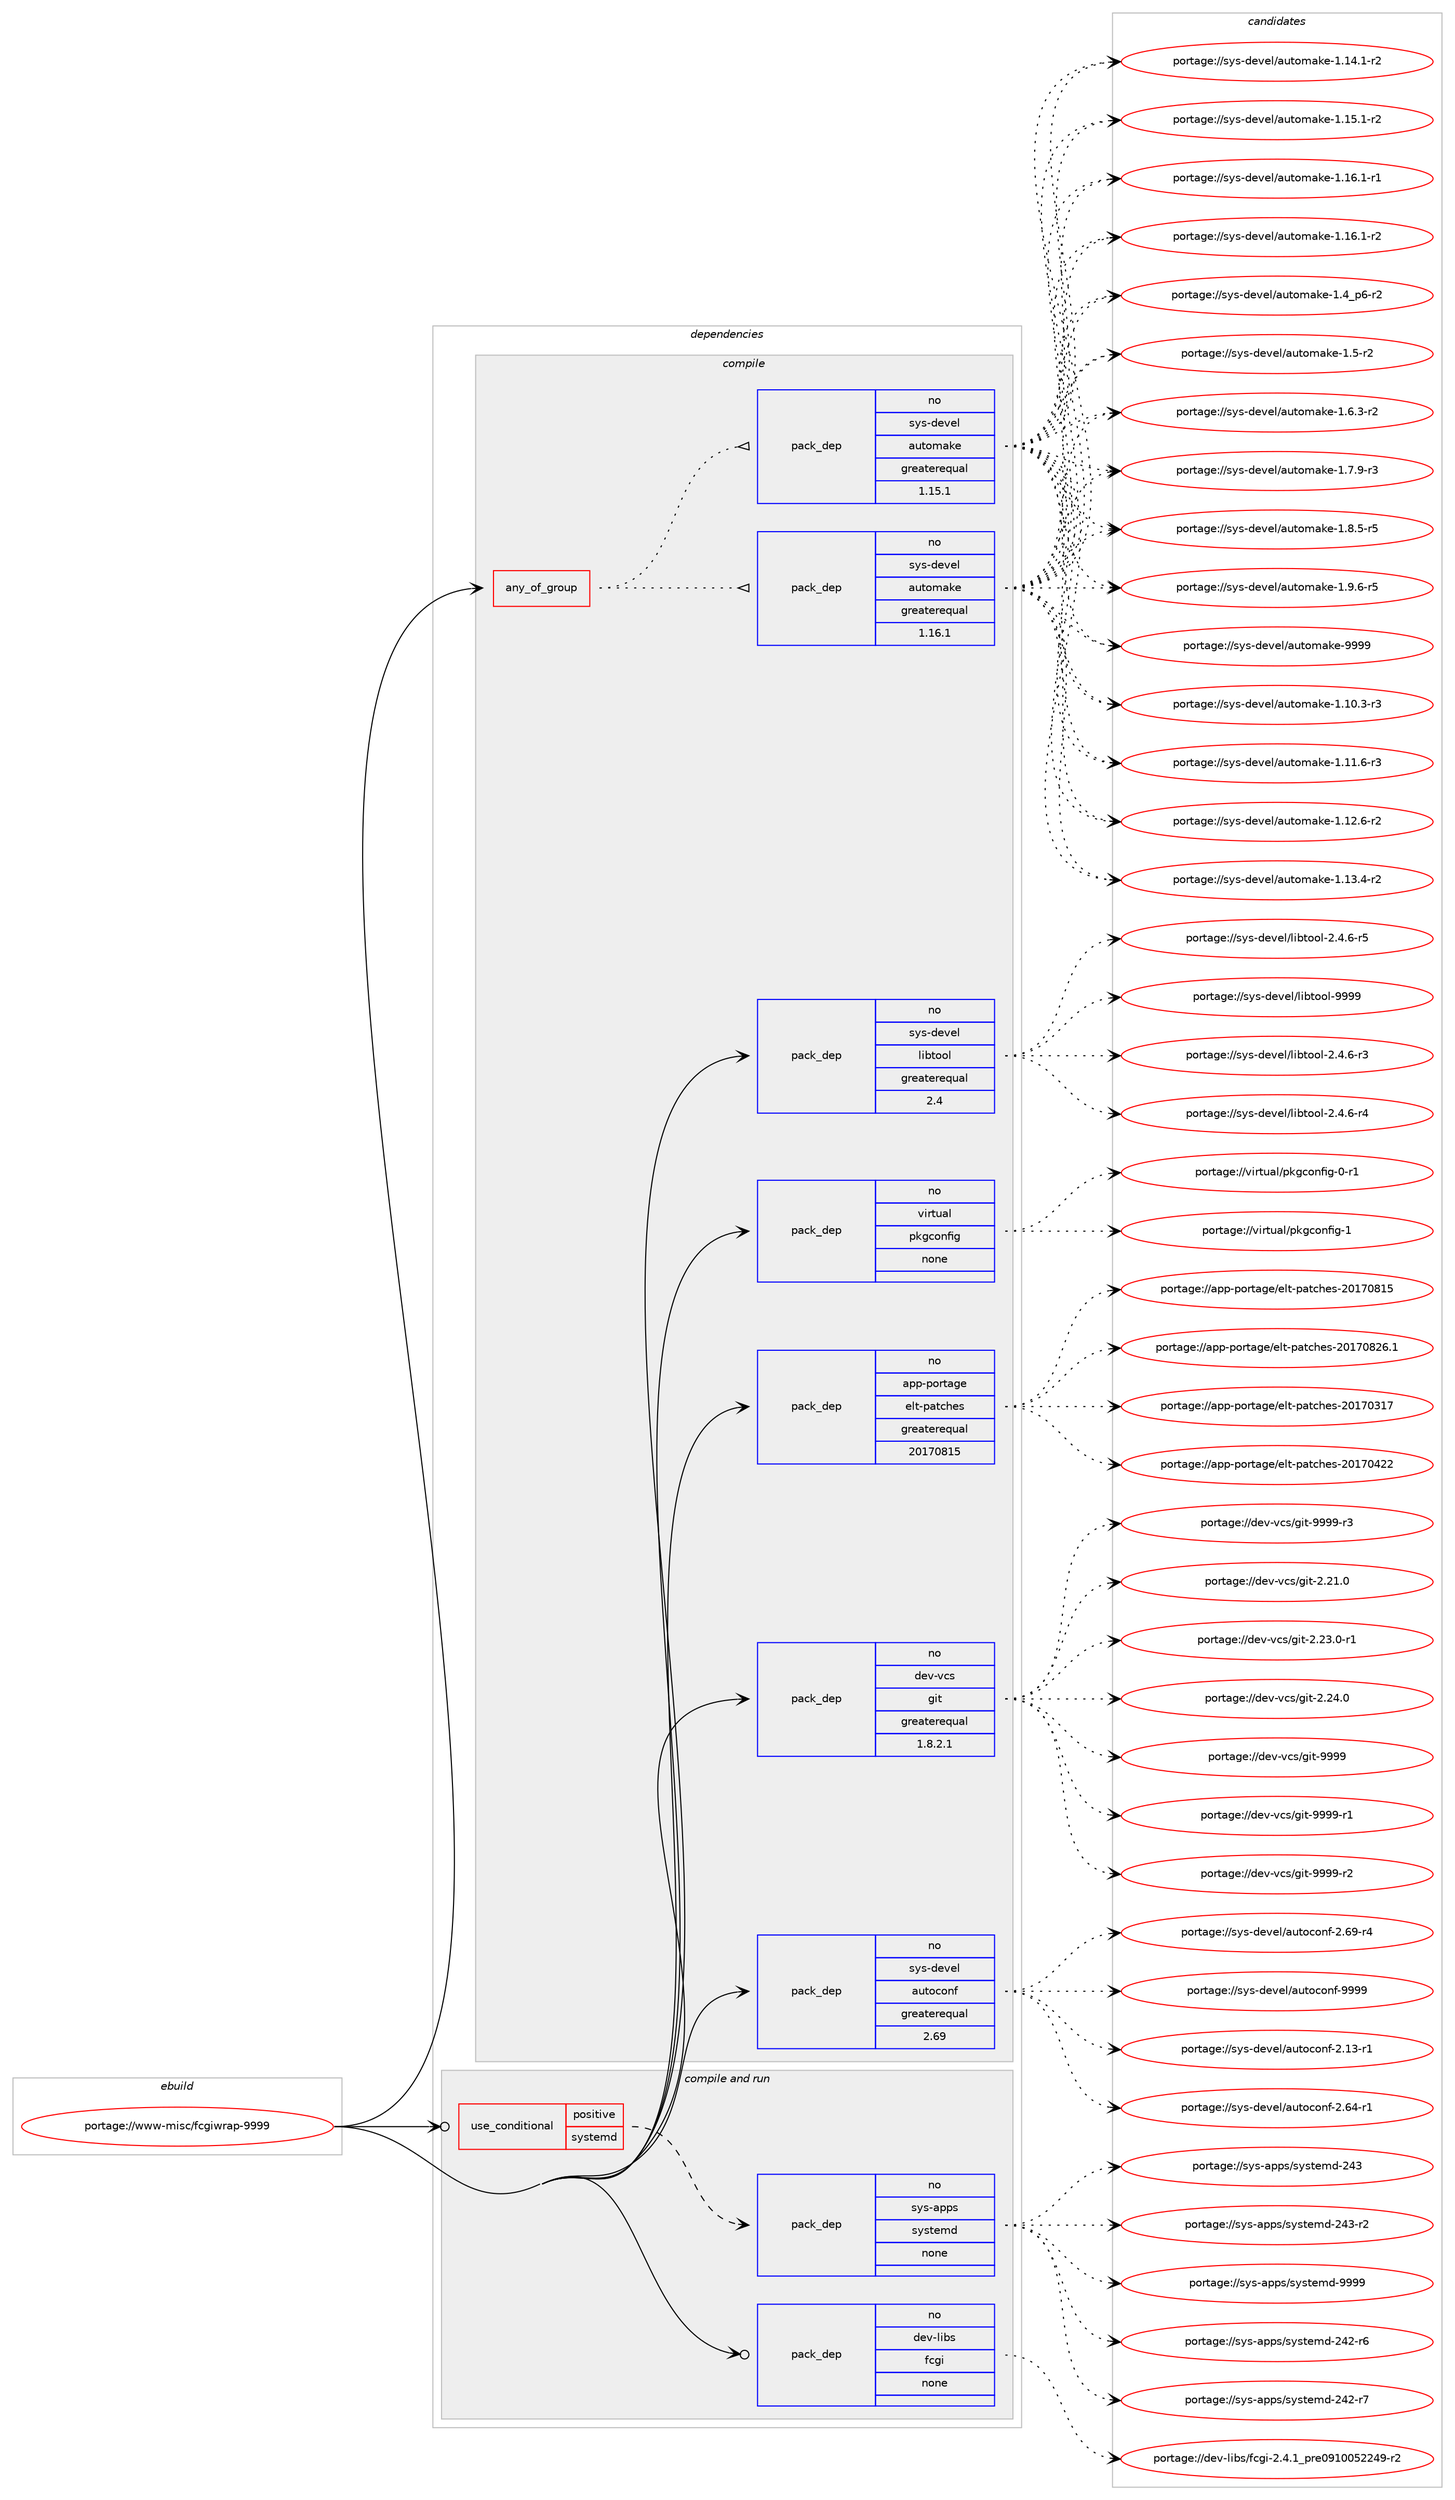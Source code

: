 digraph prolog {

# *************
# Graph options
# *************

newrank=true;
concentrate=true;
compound=true;
graph [rankdir=LR,fontname=Helvetica,fontsize=10,ranksep=1.5];#, ranksep=2.5, nodesep=0.2];
edge  [arrowhead=vee];
node  [fontname=Helvetica,fontsize=10];

# **********
# The ebuild
# **********

subgraph cluster_leftcol {
color=gray;
rank=same;
label=<<i>ebuild</i>>;
id [label="portage://www-misc/fcgiwrap-9999", color=red, width=4, href="../www-misc/fcgiwrap-9999.svg"];
}

# ****************
# The dependencies
# ****************

subgraph cluster_midcol {
color=gray;
label=<<i>dependencies</i>>;
subgraph cluster_compile {
fillcolor="#eeeeee";
style=filled;
label=<<i>compile</i>>;
subgraph any7583 {
dependency442618 [label=<<TABLE BORDER="0" CELLBORDER="1" CELLSPACING="0" CELLPADDING="4"><TR><TD CELLPADDING="10">any_of_group</TD></TR></TABLE>>, shape=none, color=red];subgraph pack328316 {
dependency442619 [label=<<TABLE BORDER="0" CELLBORDER="1" CELLSPACING="0" CELLPADDING="4" WIDTH="220"><TR><TD ROWSPAN="6" CELLPADDING="30">pack_dep</TD></TR><TR><TD WIDTH="110">no</TD></TR><TR><TD>sys-devel</TD></TR><TR><TD>automake</TD></TR><TR><TD>greaterequal</TD></TR><TR><TD>1.16.1</TD></TR></TABLE>>, shape=none, color=blue];
}
dependency442618:e -> dependency442619:w [weight=20,style="dotted",arrowhead="oinv"];
subgraph pack328317 {
dependency442620 [label=<<TABLE BORDER="0" CELLBORDER="1" CELLSPACING="0" CELLPADDING="4" WIDTH="220"><TR><TD ROWSPAN="6" CELLPADDING="30">pack_dep</TD></TR><TR><TD WIDTH="110">no</TD></TR><TR><TD>sys-devel</TD></TR><TR><TD>automake</TD></TR><TR><TD>greaterequal</TD></TR><TR><TD>1.15.1</TD></TR></TABLE>>, shape=none, color=blue];
}
dependency442618:e -> dependency442620:w [weight=20,style="dotted",arrowhead="oinv"];
}
id:e -> dependency442618:w [weight=20,style="solid",arrowhead="vee"];
subgraph pack328318 {
dependency442621 [label=<<TABLE BORDER="0" CELLBORDER="1" CELLSPACING="0" CELLPADDING="4" WIDTH="220"><TR><TD ROWSPAN="6" CELLPADDING="30">pack_dep</TD></TR><TR><TD WIDTH="110">no</TD></TR><TR><TD>app-portage</TD></TR><TR><TD>elt-patches</TD></TR><TR><TD>greaterequal</TD></TR><TR><TD>20170815</TD></TR></TABLE>>, shape=none, color=blue];
}
id:e -> dependency442621:w [weight=20,style="solid",arrowhead="vee"];
subgraph pack328319 {
dependency442622 [label=<<TABLE BORDER="0" CELLBORDER="1" CELLSPACING="0" CELLPADDING="4" WIDTH="220"><TR><TD ROWSPAN="6" CELLPADDING="30">pack_dep</TD></TR><TR><TD WIDTH="110">no</TD></TR><TR><TD>dev-vcs</TD></TR><TR><TD>git</TD></TR><TR><TD>greaterequal</TD></TR><TR><TD>1.8.2.1</TD></TR></TABLE>>, shape=none, color=blue];
}
id:e -> dependency442622:w [weight=20,style="solid",arrowhead="vee"];
subgraph pack328320 {
dependency442623 [label=<<TABLE BORDER="0" CELLBORDER="1" CELLSPACING="0" CELLPADDING="4" WIDTH="220"><TR><TD ROWSPAN="6" CELLPADDING="30">pack_dep</TD></TR><TR><TD WIDTH="110">no</TD></TR><TR><TD>sys-devel</TD></TR><TR><TD>autoconf</TD></TR><TR><TD>greaterequal</TD></TR><TR><TD>2.69</TD></TR></TABLE>>, shape=none, color=blue];
}
id:e -> dependency442623:w [weight=20,style="solid",arrowhead="vee"];
subgraph pack328321 {
dependency442624 [label=<<TABLE BORDER="0" CELLBORDER="1" CELLSPACING="0" CELLPADDING="4" WIDTH="220"><TR><TD ROWSPAN="6" CELLPADDING="30">pack_dep</TD></TR><TR><TD WIDTH="110">no</TD></TR><TR><TD>sys-devel</TD></TR><TR><TD>libtool</TD></TR><TR><TD>greaterequal</TD></TR><TR><TD>2.4</TD></TR></TABLE>>, shape=none, color=blue];
}
id:e -> dependency442624:w [weight=20,style="solid",arrowhead="vee"];
subgraph pack328322 {
dependency442625 [label=<<TABLE BORDER="0" CELLBORDER="1" CELLSPACING="0" CELLPADDING="4" WIDTH="220"><TR><TD ROWSPAN="6" CELLPADDING="30">pack_dep</TD></TR><TR><TD WIDTH="110">no</TD></TR><TR><TD>virtual</TD></TR><TR><TD>pkgconfig</TD></TR><TR><TD>none</TD></TR><TR><TD></TD></TR></TABLE>>, shape=none, color=blue];
}
id:e -> dependency442625:w [weight=20,style="solid",arrowhead="vee"];
}
subgraph cluster_compileandrun {
fillcolor="#eeeeee";
style=filled;
label=<<i>compile and run</i>>;
subgraph cond106442 {
dependency442626 [label=<<TABLE BORDER="0" CELLBORDER="1" CELLSPACING="0" CELLPADDING="4"><TR><TD ROWSPAN="3" CELLPADDING="10">use_conditional</TD></TR><TR><TD>positive</TD></TR><TR><TD>systemd</TD></TR></TABLE>>, shape=none, color=red];
subgraph pack328323 {
dependency442627 [label=<<TABLE BORDER="0" CELLBORDER="1" CELLSPACING="0" CELLPADDING="4" WIDTH="220"><TR><TD ROWSPAN="6" CELLPADDING="30">pack_dep</TD></TR><TR><TD WIDTH="110">no</TD></TR><TR><TD>sys-apps</TD></TR><TR><TD>systemd</TD></TR><TR><TD>none</TD></TR><TR><TD></TD></TR></TABLE>>, shape=none, color=blue];
}
dependency442626:e -> dependency442627:w [weight=20,style="dashed",arrowhead="vee"];
}
id:e -> dependency442626:w [weight=20,style="solid",arrowhead="odotvee"];
subgraph pack328324 {
dependency442628 [label=<<TABLE BORDER="0" CELLBORDER="1" CELLSPACING="0" CELLPADDING="4" WIDTH="220"><TR><TD ROWSPAN="6" CELLPADDING="30">pack_dep</TD></TR><TR><TD WIDTH="110">no</TD></TR><TR><TD>dev-libs</TD></TR><TR><TD>fcgi</TD></TR><TR><TD>none</TD></TR><TR><TD></TD></TR></TABLE>>, shape=none, color=blue];
}
id:e -> dependency442628:w [weight=20,style="solid",arrowhead="odotvee"];
}
subgraph cluster_run {
fillcolor="#eeeeee";
style=filled;
label=<<i>run</i>>;
}
}

# **************
# The candidates
# **************

subgraph cluster_choices {
rank=same;
color=gray;
label=<<i>candidates</i>>;

subgraph choice328316 {
color=black;
nodesep=1;
choiceportage11512111545100101118101108479711711611110997107101454946494846514511451 [label="portage://sys-devel/automake-1.10.3-r3", color=red, width=4,href="../sys-devel/automake-1.10.3-r3.svg"];
choiceportage11512111545100101118101108479711711611110997107101454946494946544511451 [label="portage://sys-devel/automake-1.11.6-r3", color=red, width=4,href="../sys-devel/automake-1.11.6-r3.svg"];
choiceportage11512111545100101118101108479711711611110997107101454946495046544511450 [label="portage://sys-devel/automake-1.12.6-r2", color=red, width=4,href="../sys-devel/automake-1.12.6-r2.svg"];
choiceportage11512111545100101118101108479711711611110997107101454946495146524511450 [label="portage://sys-devel/automake-1.13.4-r2", color=red, width=4,href="../sys-devel/automake-1.13.4-r2.svg"];
choiceportage11512111545100101118101108479711711611110997107101454946495246494511450 [label="portage://sys-devel/automake-1.14.1-r2", color=red, width=4,href="../sys-devel/automake-1.14.1-r2.svg"];
choiceportage11512111545100101118101108479711711611110997107101454946495346494511450 [label="portage://sys-devel/automake-1.15.1-r2", color=red, width=4,href="../sys-devel/automake-1.15.1-r2.svg"];
choiceportage11512111545100101118101108479711711611110997107101454946495446494511449 [label="portage://sys-devel/automake-1.16.1-r1", color=red, width=4,href="../sys-devel/automake-1.16.1-r1.svg"];
choiceportage11512111545100101118101108479711711611110997107101454946495446494511450 [label="portage://sys-devel/automake-1.16.1-r2", color=red, width=4,href="../sys-devel/automake-1.16.1-r2.svg"];
choiceportage115121115451001011181011084797117116111109971071014549465295112544511450 [label="portage://sys-devel/automake-1.4_p6-r2", color=red, width=4,href="../sys-devel/automake-1.4_p6-r2.svg"];
choiceportage11512111545100101118101108479711711611110997107101454946534511450 [label="portage://sys-devel/automake-1.5-r2", color=red, width=4,href="../sys-devel/automake-1.5-r2.svg"];
choiceportage115121115451001011181011084797117116111109971071014549465446514511450 [label="portage://sys-devel/automake-1.6.3-r2", color=red, width=4,href="../sys-devel/automake-1.6.3-r2.svg"];
choiceportage115121115451001011181011084797117116111109971071014549465546574511451 [label="portage://sys-devel/automake-1.7.9-r3", color=red, width=4,href="../sys-devel/automake-1.7.9-r3.svg"];
choiceportage115121115451001011181011084797117116111109971071014549465646534511453 [label="portage://sys-devel/automake-1.8.5-r5", color=red, width=4,href="../sys-devel/automake-1.8.5-r5.svg"];
choiceportage115121115451001011181011084797117116111109971071014549465746544511453 [label="portage://sys-devel/automake-1.9.6-r5", color=red, width=4,href="../sys-devel/automake-1.9.6-r5.svg"];
choiceportage115121115451001011181011084797117116111109971071014557575757 [label="portage://sys-devel/automake-9999", color=red, width=4,href="../sys-devel/automake-9999.svg"];
dependency442619:e -> choiceportage11512111545100101118101108479711711611110997107101454946494846514511451:w [style=dotted,weight="100"];
dependency442619:e -> choiceportage11512111545100101118101108479711711611110997107101454946494946544511451:w [style=dotted,weight="100"];
dependency442619:e -> choiceportage11512111545100101118101108479711711611110997107101454946495046544511450:w [style=dotted,weight="100"];
dependency442619:e -> choiceportage11512111545100101118101108479711711611110997107101454946495146524511450:w [style=dotted,weight="100"];
dependency442619:e -> choiceportage11512111545100101118101108479711711611110997107101454946495246494511450:w [style=dotted,weight="100"];
dependency442619:e -> choiceportage11512111545100101118101108479711711611110997107101454946495346494511450:w [style=dotted,weight="100"];
dependency442619:e -> choiceportage11512111545100101118101108479711711611110997107101454946495446494511449:w [style=dotted,weight="100"];
dependency442619:e -> choiceportage11512111545100101118101108479711711611110997107101454946495446494511450:w [style=dotted,weight="100"];
dependency442619:e -> choiceportage115121115451001011181011084797117116111109971071014549465295112544511450:w [style=dotted,weight="100"];
dependency442619:e -> choiceportage11512111545100101118101108479711711611110997107101454946534511450:w [style=dotted,weight="100"];
dependency442619:e -> choiceportage115121115451001011181011084797117116111109971071014549465446514511450:w [style=dotted,weight="100"];
dependency442619:e -> choiceportage115121115451001011181011084797117116111109971071014549465546574511451:w [style=dotted,weight="100"];
dependency442619:e -> choiceportage115121115451001011181011084797117116111109971071014549465646534511453:w [style=dotted,weight="100"];
dependency442619:e -> choiceportage115121115451001011181011084797117116111109971071014549465746544511453:w [style=dotted,weight="100"];
dependency442619:e -> choiceportage115121115451001011181011084797117116111109971071014557575757:w [style=dotted,weight="100"];
}
subgraph choice328317 {
color=black;
nodesep=1;
choiceportage11512111545100101118101108479711711611110997107101454946494846514511451 [label="portage://sys-devel/automake-1.10.3-r3", color=red, width=4,href="../sys-devel/automake-1.10.3-r3.svg"];
choiceportage11512111545100101118101108479711711611110997107101454946494946544511451 [label="portage://sys-devel/automake-1.11.6-r3", color=red, width=4,href="../sys-devel/automake-1.11.6-r3.svg"];
choiceportage11512111545100101118101108479711711611110997107101454946495046544511450 [label="portage://sys-devel/automake-1.12.6-r2", color=red, width=4,href="../sys-devel/automake-1.12.6-r2.svg"];
choiceportage11512111545100101118101108479711711611110997107101454946495146524511450 [label="portage://sys-devel/automake-1.13.4-r2", color=red, width=4,href="../sys-devel/automake-1.13.4-r2.svg"];
choiceportage11512111545100101118101108479711711611110997107101454946495246494511450 [label="portage://sys-devel/automake-1.14.1-r2", color=red, width=4,href="../sys-devel/automake-1.14.1-r2.svg"];
choiceportage11512111545100101118101108479711711611110997107101454946495346494511450 [label="portage://sys-devel/automake-1.15.1-r2", color=red, width=4,href="../sys-devel/automake-1.15.1-r2.svg"];
choiceportage11512111545100101118101108479711711611110997107101454946495446494511449 [label="portage://sys-devel/automake-1.16.1-r1", color=red, width=4,href="../sys-devel/automake-1.16.1-r1.svg"];
choiceportage11512111545100101118101108479711711611110997107101454946495446494511450 [label="portage://sys-devel/automake-1.16.1-r2", color=red, width=4,href="../sys-devel/automake-1.16.1-r2.svg"];
choiceportage115121115451001011181011084797117116111109971071014549465295112544511450 [label="portage://sys-devel/automake-1.4_p6-r2", color=red, width=4,href="../sys-devel/automake-1.4_p6-r2.svg"];
choiceportage11512111545100101118101108479711711611110997107101454946534511450 [label="portage://sys-devel/automake-1.5-r2", color=red, width=4,href="../sys-devel/automake-1.5-r2.svg"];
choiceportage115121115451001011181011084797117116111109971071014549465446514511450 [label="portage://sys-devel/automake-1.6.3-r2", color=red, width=4,href="../sys-devel/automake-1.6.3-r2.svg"];
choiceportage115121115451001011181011084797117116111109971071014549465546574511451 [label="portage://sys-devel/automake-1.7.9-r3", color=red, width=4,href="../sys-devel/automake-1.7.9-r3.svg"];
choiceportage115121115451001011181011084797117116111109971071014549465646534511453 [label="portage://sys-devel/automake-1.8.5-r5", color=red, width=4,href="../sys-devel/automake-1.8.5-r5.svg"];
choiceportage115121115451001011181011084797117116111109971071014549465746544511453 [label="portage://sys-devel/automake-1.9.6-r5", color=red, width=4,href="../sys-devel/automake-1.9.6-r5.svg"];
choiceportage115121115451001011181011084797117116111109971071014557575757 [label="portage://sys-devel/automake-9999", color=red, width=4,href="../sys-devel/automake-9999.svg"];
dependency442620:e -> choiceportage11512111545100101118101108479711711611110997107101454946494846514511451:w [style=dotted,weight="100"];
dependency442620:e -> choiceportage11512111545100101118101108479711711611110997107101454946494946544511451:w [style=dotted,weight="100"];
dependency442620:e -> choiceportage11512111545100101118101108479711711611110997107101454946495046544511450:w [style=dotted,weight="100"];
dependency442620:e -> choiceportage11512111545100101118101108479711711611110997107101454946495146524511450:w [style=dotted,weight="100"];
dependency442620:e -> choiceportage11512111545100101118101108479711711611110997107101454946495246494511450:w [style=dotted,weight="100"];
dependency442620:e -> choiceportage11512111545100101118101108479711711611110997107101454946495346494511450:w [style=dotted,weight="100"];
dependency442620:e -> choiceportage11512111545100101118101108479711711611110997107101454946495446494511449:w [style=dotted,weight="100"];
dependency442620:e -> choiceportage11512111545100101118101108479711711611110997107101454946495446494511450:w [style=dotted,weight="100"];
dependency442620:e -> choiceportage115121115451001011181011084797117116111109971071014549465295112544511450:w [style=dotted,weight="100"];
dependency442620:e -> choiceportage11512111545100101118101108479711711611110997107101454946534511450:w [style=dotted,weight="100"];
dependency442620:e -> choiceportage115121115451001011181011084797117116111109971071014549465446514511450:w [style=dotted,weight="100"];
dependency442620:e -> choiceportage115121115451001011181011084797117116111109971071014549465546574511451:w [style=dotted,weight="100"];
dependency442620:e -> choiceportage115121115451001011181011084797117116111109971071014549465646534511453:w [style=dotted,weight="100"];
dependency442620:e -> choiceportage115121115451001011181011084797117116111109971071014549465746544511453:w [style=dotted,weight="100"];
dependency442620:e -> choiceportage115121115451001011181011084797117116111109971071014557575757:w [style=dotted,weight="100"];
}
subgraph choice328318 {
color=black;
nodesep=1;
choiceportage97112112451121111141169710310147101108116451129711699104101115455048495548514955 [label="portage://app-portage/elt-patches-20170317", color=red, width=4,href="../app-portage/elt-patches-20170317.svg"];
choiceportage97112112451121111141169710310147101108116451129711699104101115455048495548525050 [label="portage://app-portage/elt-patches-20170422", color=red, width=4,href="../app-portage/elt-patches-20170422.svg"];
choiceportage97112112451121111141169710310147101108116451129711699104101115455048495548564953 [label="portage://app-portage/elt-patches-20170815", color=red, width=4,href="../app-portage/elt-patches-20170815.svg"];
choiceportage971121124511211111411697103101471011081164511297116991041011154550484955485650544649 [label="portage://app-portage/elt-patches-20170826.1", color=red, width=4,href="../app-portage/elt-patches-20170826.1.svg"];
dependency442621:e -> choiceportage97112112451121111141169710310147101108116451129711699104101115455048495548514955:w [style=dotted,weight="100"];
dependency442621:e -> choiceportage97112112451121111141169710310147101108116451129711699104101115455048495548525050:w [style=dotted,weight="100"];
dependency442621:e -> choiceportage97112112451121111141169710310147101108116451129711699104101115455048495548564953:w [style=dotted,weight="100"];
dependency442621:e -> choiceportage971121124511211111411697103101471011081164511297116991041011154550484955485650544649:w [style=dotted,weight="100"];
}
subgraph choice328319 {
color=black;
nodesep=1;
choiceportage10010111845118991154710310511645504650494648 [label="portage://dev-vcs/git-2.21.0", color=red, width=4,href="../dev-vcs/git-2.21.0.svg"];
choiceportage100101118451189911547103105116455046505146484511449 [label="portage://dev-vcs/git-2.23.0-r1", color=red, width=4,href="../dev-vcs/git-2.23.0-r1.svg"];
choiceportage10010111845118991154710310511645504650524648 [label="portage://dev-vcs/git-2.24.0", color=red, width=4,href="../dev-vcs/git-2.24.0.svg"];
choiceportage1001011184511899115471031051164557575757 [label="portage://dev-vcs/git-9999", color=red, width=4,href="../dev-vcs/git-9999.svg"];
choiceportage10010111845118991154710310511645575757574511449 [label="portage://dev-vcs/git-9999-r1", color=red, width=4,href="../dev-vcs/git-9999-r1.svg"];
choiceportage10010111845118991154710310511645575757574511450 [label="portage://dev-vcs/git-9999-r2", color=red, width=4,href="../dev-vcs/git-9999-r2.svg"];
choiceportage10010111845118991154710310511645575757574511451 [label="portage://dev-vcs/git-9999-r3", color=red, width=4,href="../dev-vcs/git-9999-r3.svg"];
dependency442622:e -> choiceportage10010111845118991154710310511645504650494648:w [style=dotted,weight="100"];
dependency442622:e -> choiceportage100101118451189911547103105116455046505146484511449:w [style=dotted,weight="100"];
dependency442622:e -> choiceportage10010111845118991154710310511645504650524648:w [style=dotted,weight="100"];
dependency442622:e -> choiceportage1001011184511899115471031051164557575757:w [style=dotted,weight="100"];
dependency442622:e -> choiceportage10010111845118991154710310511645575757574511449:w [style=dotted,weight="100"];
dependency442622:e -> choiceportage10010111845118991154710310511645575757574511450:w [style=dotted,weight="100"];
dependency442622:e -> choiceportage10010111845118991154710310511645575757574511451:w [style=dotted,weight="100"];
}
subgraph choice328320 {
color=black;
nodesep=1;
choiceportage1151211154510010111810110847971171161119911111010245504649514511449 [label="portage://sys-devel/autoconf-2.13-r1", color=red, width=4,href="../sys-devel/autoconf-2.13-r1.svg"];
choiceportage1151211154510010111810110847971171161119911111010245504654524511449 [label="portage://sys-devel/autoconf-2.64-r1", color=red, width=4,href="../sys-devel/autoconf-2.64-r1.svg"];
choiceportage1151211154510010111810110847971171161119911111010245504654574511452 [label="portage://sys-devel/autoconf-2.69-r4", color=red, width=4,href="../sys-devel/autoconf-2.69-r4.svg"];
choiceportage115121115451001011181011084797117116111991111101024557575757 [label="portage://sys-devel/autoconf-9999", color=red, width=4,href="../sys-devel/autoconf-9999.svg"];
dependency442623:e -> choiceportage1151211154510010111810110847971171161119911111010245504649514511449:w [style=dotted,weight="100"];
dependency442623:e -> choiceportage1151211154510010111810110847971171161119911111010245504654524511449:w [style=dotted,weight="100"];
dependency442623:e -> choiceportage1151211154510010111810110847971171161119911111010245504654574511452:w [style=dotted,weight="100"];
dependency442623:e -> choiceportage115121115451001011181011084797117116111991111101024557575757:w [style=dotted,weight="100"];
}
subgraph choice328321 {
color=black;
nodesep=1;
choiceportage1151211154510010111810110847108105981161111111084550465246544511451 [label="portage://sys-devel/libtool-2.4.6-r3", color=red, width=4,href="../sys-devel/libtool-2.4.6-r3.svg"];
choiceportage1151211154510010111810110847108105981161111111084550465246544511452 [label="portage://sys-devel/libtool-2.4.6-r4", color=red, width=4,href="../sys-devel/libtool-2.4.6-r4.svg"];
choiceportage1151211154510010111810110847108105981161111111084550465246544511453 [label="portage://sys-devel/libtool-2.4.6-r5", color=red, width=4,href="../sys-devel/libtool-2.4.6-r5.svg"];
choiceportage1151211154510010111810110847108105981161111111084557575757 [label="portage://sys-devel/libtool-9999", color=red, width=4,href="../sys-devel/libtool-9999.svg"];
dependency442624:e -> choiceportage1151211154510010111810110847108105981161111111084550465246544511451:w [style=dotted,weight="100"];
dependency442624:e -> choiceportage1151211154510010111810110847108105981161111111084550465246544511452:w [style=dotted,weight="100"];
dependency442624:e -> choiceportage1151211154510010111810110847108105981161111111084550465246544511453:w [style=dotted,weight="100"];
dependency442624:e -> choiceportage1151211154510010111810110847108105981161111111084557575757:w [style=dotted,weight="100"];
}
subgraph choice328322 {
color=black;
nodesep=1;
choiceportage11810511411611797108471121071039911111010210510345484511449 [label="portage://virtual/pkgconfig-0-r1", color=red, width=4,href="../virtual/pkgconfig-0-r1.svg"];
choiceportage1181051141161179710847112107103991111101021051034549 [label="portage://virtual/pkgconfig-1", color=red, width=4,href="../virtual/pkgconfig-1.svg"];
dependency442625:e -> choiceportage11810511411611797108471121071039911111010210510345484511449:w [style=dotted,weight="100"];
dependency442625:e -> choiceportage1181051141161179710847112107103991111101021051034549:w [style=dotted,weight="100"];
}
subgraph choice328323 {
color=black;
nodesep=1;
choiceportage115121115459711211211547115121115116101109100455052504511454 [label="portage://sys-apps/systemd-242-r6", color=red, width=4,href="../sys-apps/systemd-242-r6.svg"];
choiceportage115121115459711211211547115121115116101109100455052504511455 [label="portage://sys-apps/systemd-242-r7", color=red, width=4,href="../sys-apps/systemd-242-r7.svg"];
choiceportage11512111545971121121154711512111511610110910045505251 [label="portage://sys-apps/systemd-243", color=red, width=4,href="../sys-apps/systemd-243.svg"];
choiceportage115121115459711211211547115121115116101109100455052514511450 [label="portage://sys-apps/systemd-243-r2", color=red, width=4,href="../sys-apps/systemd-243-r2.svg"];
choiceportage1151211154597112112115471151211151161011091004557575757 [label="portage://sys-apps/systemd-9999", color=red, width=4,href="../sys-apps/systemd-9999.svg"];
dependency442627:e -> choiceportage115121115459711211211547115121115116101109100455052504511454:w [style=dotted,weight="100"];
dependency442627:e -> choiceportage115121115459711211211547115121115116101109100455052504511455:w [style=dotted,weight="100"];
dependency442627:e -> choiceportage11512111545971121121154711512111511610110910045505251:w [style=dotted,weight="100"];
dependency442627:e -> choiceportage115121115459711211211547115121115116101109100455052514511450:w [style=dotted,weight="100"];
dependency442627:e -> choiceportage1151211154597112112115471151211151161011091004557575757:w [style=dotted,weight="100"];
}
subgraph choice328324 {
color=black;
nodesep=1;
choiceportage1001011184510810598115471029910310545504652464995112114101485749484853505052574511450 [label="portage://dev-libs/fcgi-2.4.1_pre0910052249-r2", color=red, width=4,href="../dev-libs/fcgi-2.4.1_pre0910052249-r2.svg"];
dependency442628:e -> choiceportage1001011184510810598115471029910310545504652464995112114101485749484853505052574511450:w [style=dotted,weight="100"];
}
}

}
